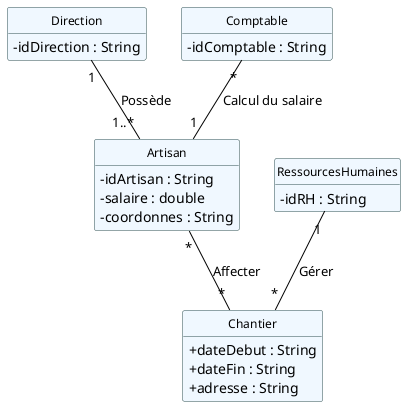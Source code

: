 ```plantuml

@startuml

hide circle
hide empty members
hide empty methods

skinparam classAttributeIconSize 0

skinparam roundcorner 5

skinparam class {
    BackgroundColor AliceBlue
    BorderColor DarkSlateGray
    ArrowColor Black
    FontColor Black
    FontSize 12
    FontName Helvetica
}

skinparam arrow {
    MessageAlign center
}


class Direction{
    - idDirection : String 
}

class RessourcesHumaines{
    - idRH : String 
}

class Comptable {
    - idComptable : String
}

class Artisan{
    - idArtisan : String
    - salaire : double
    - coordonnes : String
}

class Chantier{
    + dateDebut : String
    + dateFin : String
    + adresse : String
}

Direction "1" -- "1..*" Artisan : Possède
RessourcesHumaines "1" -- "*" Chantier : Gérer
Artisan "*" -- "*" Chantier : Affecter
Comptable "*" -- "1" Artisan : Calcul du salaire



@enduml

```